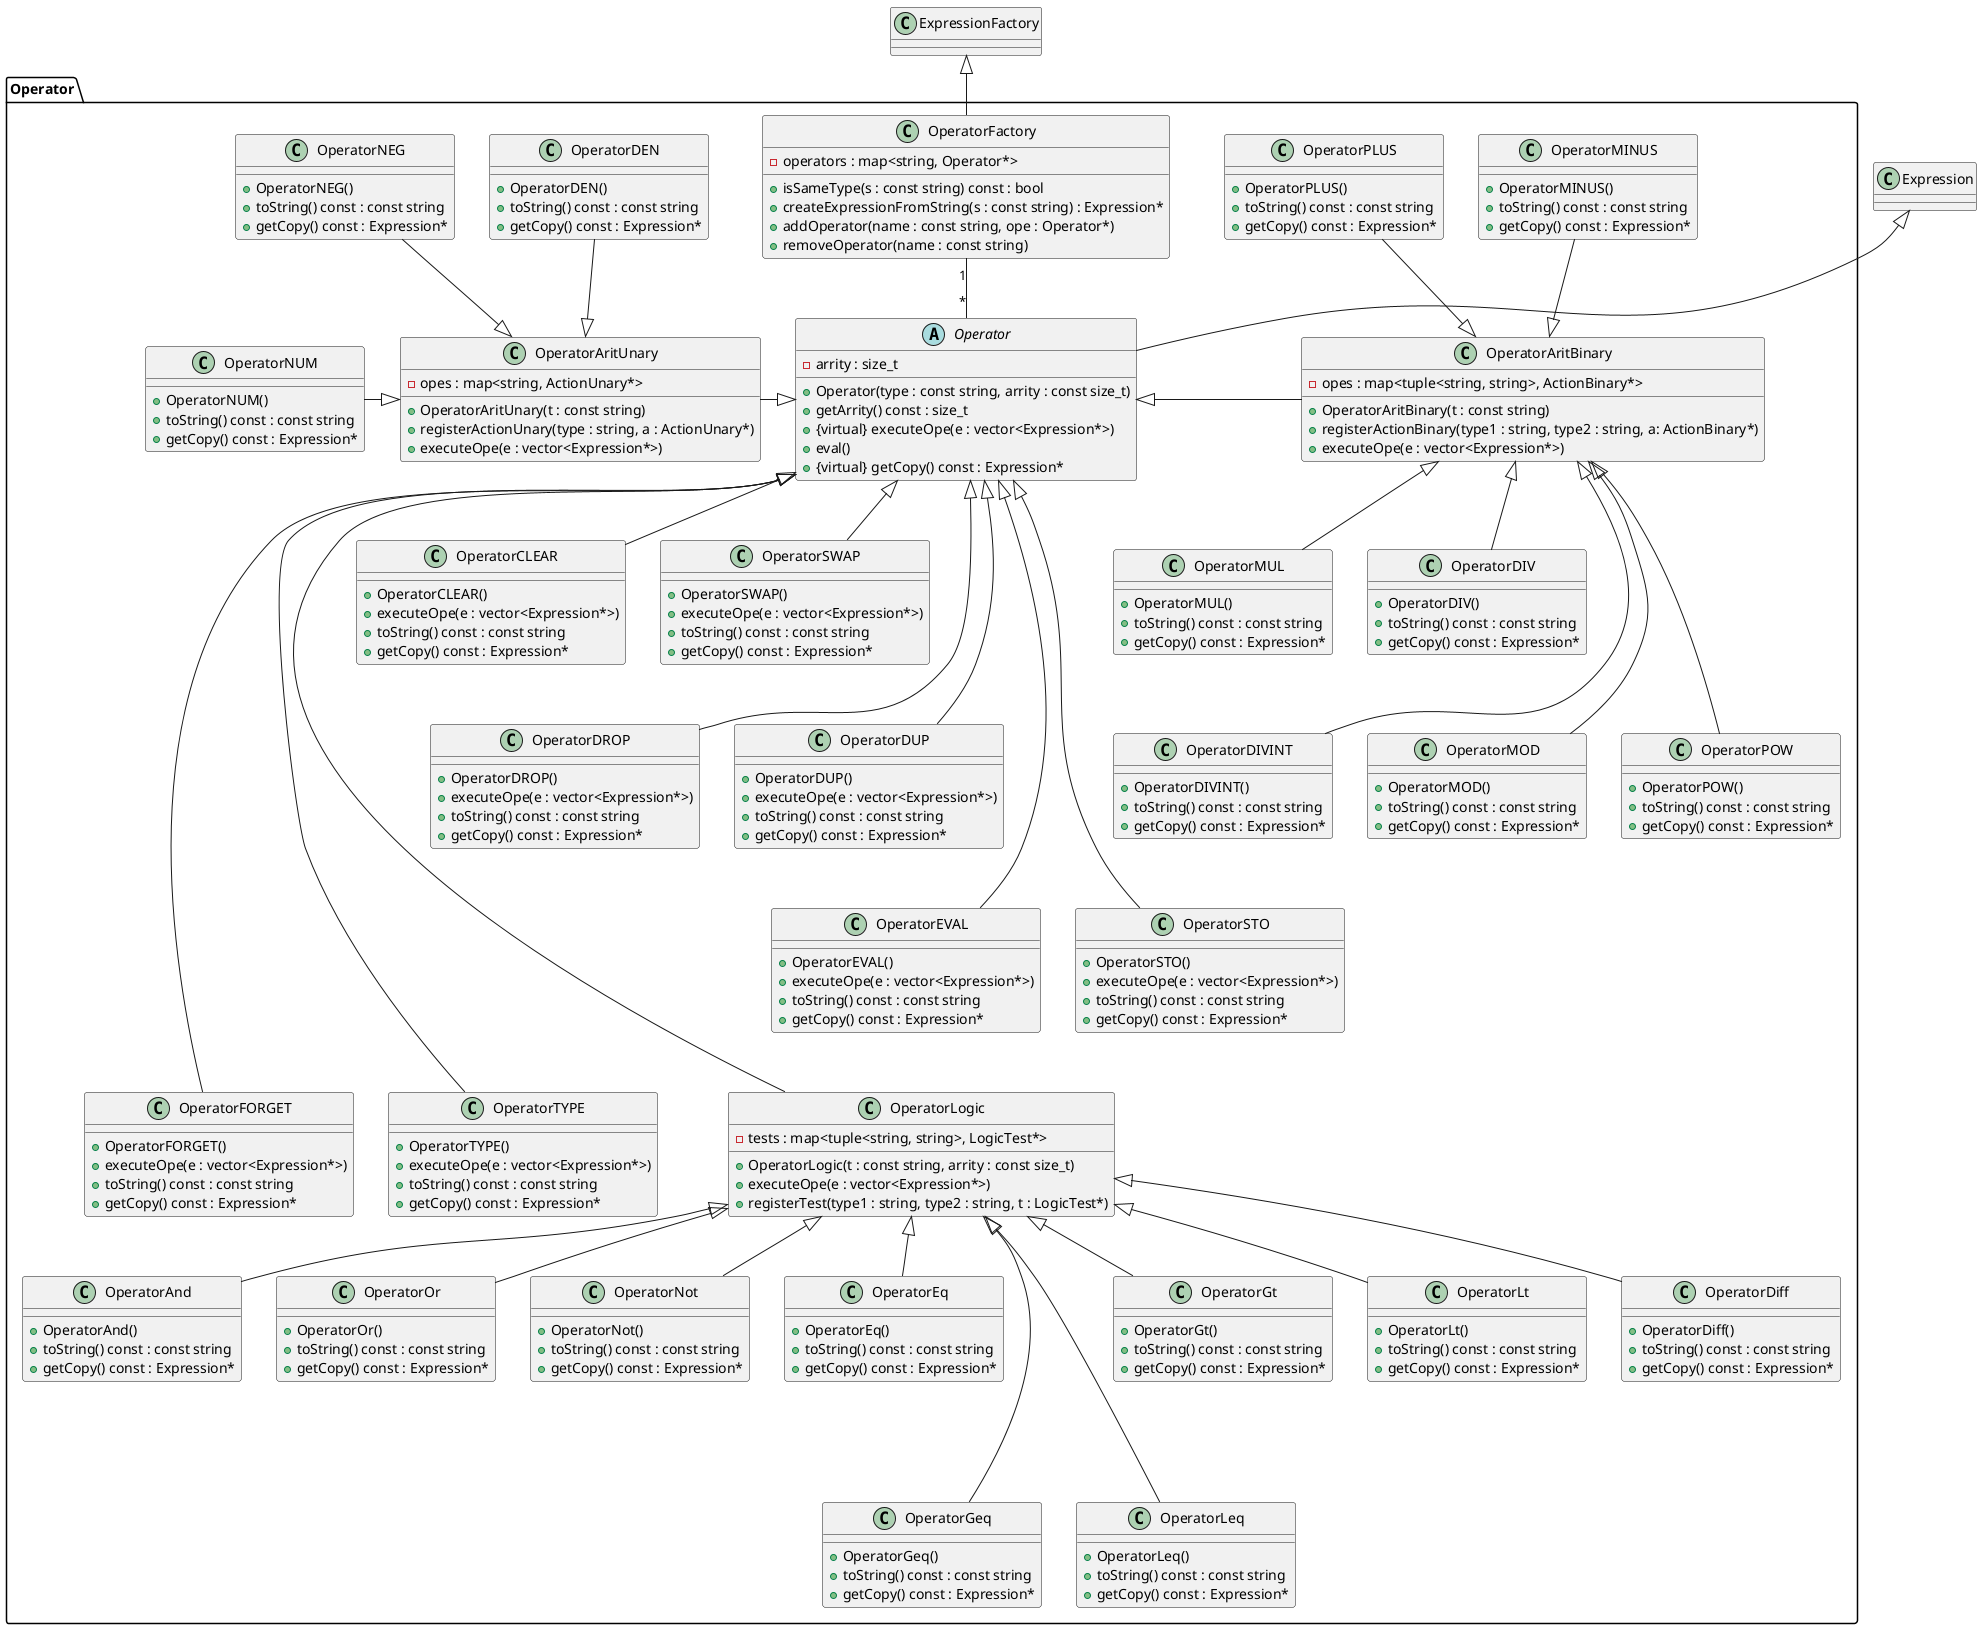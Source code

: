 @startuml
class Expression {
}

class ExpressionFactory{
}

package Operator {

abstract class Operator {
  - arrity : size_t
  + Operator(type : const string, arrity : const size_t)
  + getArrity() const : size_t
  + {virtual} executeOpe(e : vector<Expression*>)
  + eval()
  + {virtual} getCopy() const : Expression*
}
Expression <|-down- Operator

class OperatorAritBinary{
  - opes : map<tuple<string, string>, ActionBinary*>
  + OperatorAritBinary(t : const string)
  + registerActionBinary(type1 : string, type2 : string, a: ActionBinary*)
  + executeOpe(e : vector<Expression*>)
}
Operator <|-right- OperatorAritBinary

class OperatorAritUnary {
  - opes : map<string, ActionUnary*>
  + OperatorAritUnary(t : const string)
  + registerActionUnary(type : string, a : ActionUnary*)
  + executeOpe(e : vector<Expression*>)
}
Operator <|-left- OperatorAritUnary

class OperatorPLUS {
  + OperatorPLUS()
  + toString() const : const string
  + getCopy() const : Expression*
}
OperatorAritBinary <|-up- OperatorPLUS

class OperatorMINUS {
  + OperatorMINUS()
  + toString() const : const string
  + getCopy() const : Expression*
}
OperatorAritBinary <|-up- OperatorMINUS

class OperatorMUL {
  + OperatorMUL()
  + toString() const : const string
  + getCopy() const : Expression*
}
OperatorAritBinary <|-- OperatorMUL

class OperatorDIV {
  + OperatorDIV()
  + toString() const : const string
  + getCopy() const : Expression*
}
OperatorAritBinary <|-- OperatorDIV

class OperatorDIVINT {
  + OperatorDIVINT()
  + toString() const : const string
  + getCopy() const : Expression*
}
OperatorAritBinary <|--- OperatorDIVINT

class OperatorMOD {
  + OperatorMOD()
  + toString() const : const string
  + getCopy() const : Expression*
}
OperatorAritBinary <|--- OperatorMOD

class OperatorPOW {
  + OperatorPOW()
  + toString() const : const string
  + getCopy() const : Expression*
}
OperatorAritBinary <|--- OperatorPOW

class OperatorNEG {
  + OperatorNEG()
  + toString() const : const string
  + getCopy() const : Expression*
}
OperatorAritUnary <|-up- OperatorNEG

class OperatorNUM {
  + OperatorNUM()
  + toString() const : const string
  + getCopy() const : Expression*
}
OperatorAritUnary <|-left- OperatorNUM

class OperatorDEN {
  + OperatorDEN()
  + toString() const : const string
  + getCopy() const : Expression*
}
OperatorAritUnary<|-up- OperatorDEN

class OperatorFactory {
  - operators : map<string, Operator*>
  + isSameType(s : const string) const : bool
  + createExpressionFromString(s : const string) : Expression*
  + addOperator(name : const string, ope : Operator*)
  + removeOperator(name : const string)
}
ExpressionFactory <|-- OperatorFactory
OperatorFactory "1" -- "*" Operator

class OperatorLogic {
  - tests : map<tuple<string, string>, LogicTest*>
  + OperatorLogic(t : const string, arrity : const size_t)
  + executeOpe(e : vector<Expression*>)
  + registerTest(type1 : string, type2 : string, t : LogicTest*)
}
Operator <|----- OperatorLogic

class OperatorAnd {
  + OperatorAnd()
  + toString() const : const string
  + getCopy() const : Expression*
}
OperatorLogic <|-- OperatorAnd

class OperatorOr {
  + OperatorOr()
  + toString() const : const string
  + getCopy() const : Expression*
}
OperatorLogic <|-- OperatorOr

class OperatorNot {
  + OperatorNot()
  + toString() const : const string
  + getCopy() const : Expression*
}
OperatorLogic <|-- OperatorNot

class OperatorEq {
  + OperatorEq()
  + toString() const : const string
  + getCopy() const : Expression*
}
OperatorLogic <|-- OperatorEq

class OperatorGeq {
  + OperatorGeq()
  + toString() const : const string
  + getCopy() const : Expression*
}
OperatorLogic <|---- OperatorGeq

class OperatorLeq {
  + OperatorLeq()
  + toString() const : const string
  + getCopy() const : Expression*
}
OperatorLogic <|---- OperatorLeq

class OperatorGt {
  + OperatorGt()
  + toString() const : const string
  + getCopy() const : Expression*
}
OperatorLogic <|-- OperatorGt

class OperatorLt {
  + OperatorLt()
  + toString() const : const string
  + getCopy() const : Expression*
}
OperatorLogic <|-- OperatorLt

class OperatorDiff {
  + OperatorDiff()
  + toString() const : const string
  + getCopy() const : Expression*
}
OperatorLogic <|-- OperatorDiff

class OperatorCLEAR {
  + OperatorCLEAR()
  + executeOpe(e : vector<Expression*>)
  + toString() const : const string
  + getCopy() const : Expression*
}
Operator <|-- OperatorCLEAR

class OperatorSWAP {
  + OperatorSWAP()
  + executeOpe(e : vector<Expression*>)
  + toString() const : const string
  + getCopy() const : Expression*
}
Operator <|-- OperatorSWAP

class OperatorDROP {
  + OperatorDROP()
  + executeOpe(e : vector<Expression*>)
  + toString() const : const string
  + getCopy() const : Expression*
}
Operator <|--- OperatorDROP

class OperatorDUP {
  + OperatorDUP()
  + executeOpe(e : vector<Expression*>)
  + toString() const : const string
  + getCopy() const : Expression*
}
Operator <|--- OperatorDUP

class OperatorEVAL {
  + OperatorEVAL()
  + executeOpe(e : vector<Expression*>)
  + toString() const : const string
  + getCopy() const : Expression*
}
Operator <|---- OperatorEVAL

class OperatorSTO {
  + OperatorSTO()
  + executeOpe(e : vector<Expression*>)
  + toString() const : const string
  + getCopy() const : Expression*
}
Operator <|---- OperatorSTO

class OperatorFORGET {
  + OperatorFORGET()
  + executeOpe(e : vector<Expression*>)
  + toString() const : const string
  + getCopy() const : Expression*
}
Operator <|----- OperatorFORGET

class OperatorTYPE {
  + OperatorTYPE()
  + executeOpe(e : vector<Expression*>)
  + toString() const : const string
  + getCopy() const : Expression*
}
Operator <|----- OperatorTYPE
}
@enduml
